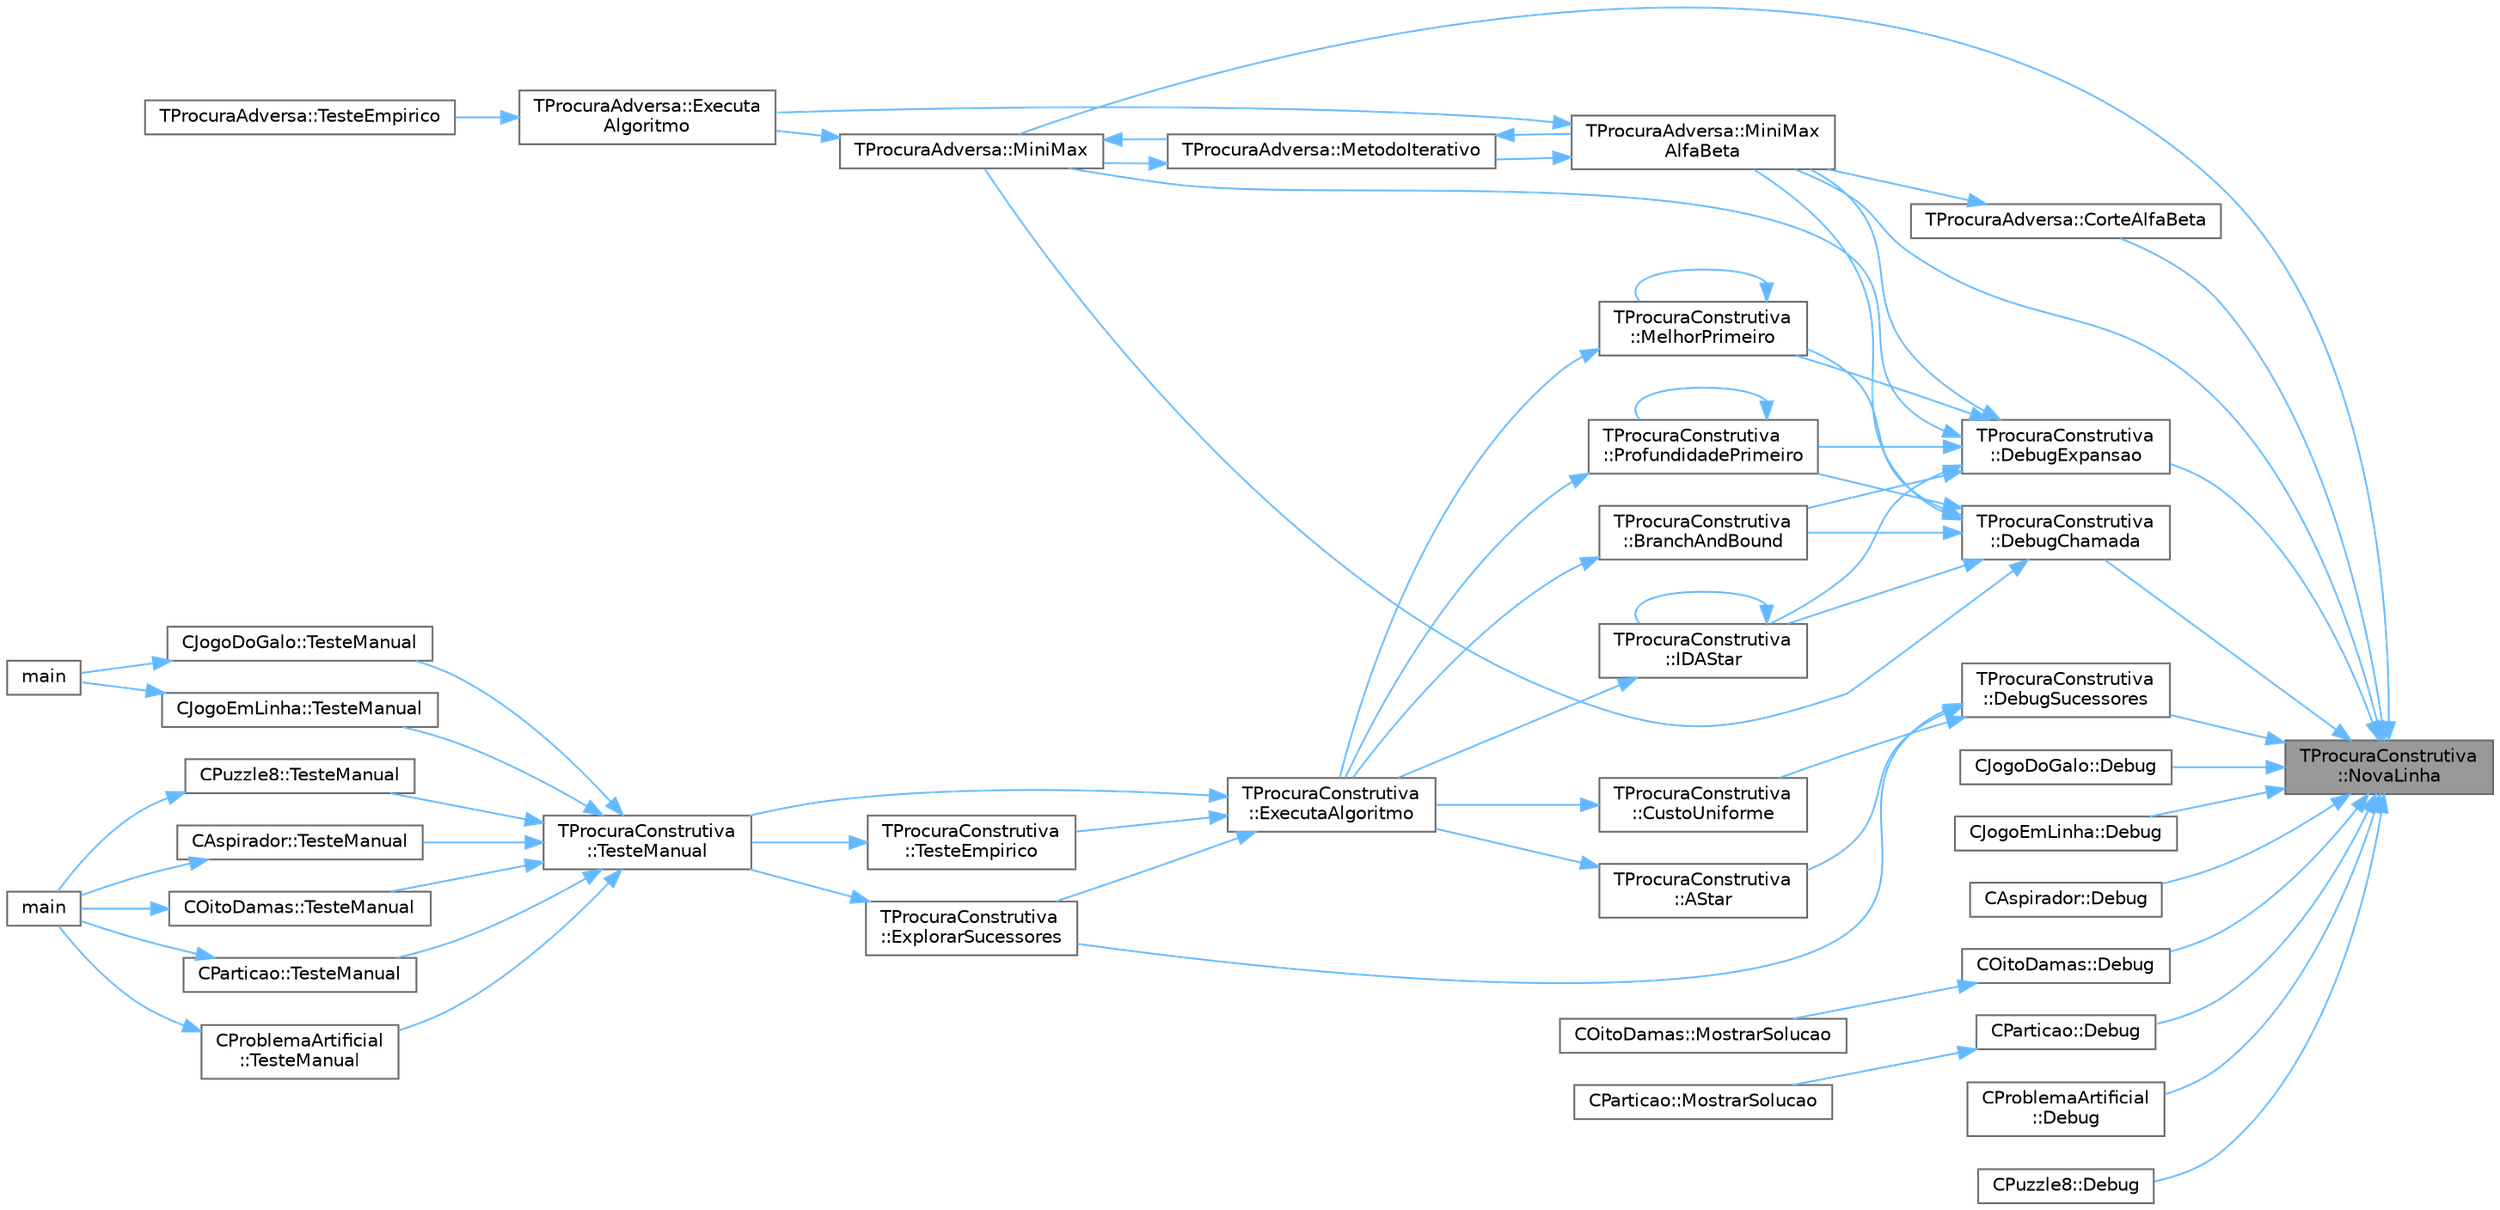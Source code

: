 digraph "TProcuraConstrutiva::NovaLinha"
{
 // LATEX_PDF_SIZE
  bgcolor="transparent";
  edge [fontname=Helvetica,fontsize=10,labelfontname=Helvetica,labelfontsize=10];
  node [fontname=Helvetica,fontsize=10,shape=box,height=0.2,width=0.4];
  rankdir="RL";
  Node1 [id="Node000001",label="TProcuraConstrutiva\l::NovaLinha",height=0.2,width=0.4,color="gray40", fillcolor="grey60", style="filled", fontcolor="black",tooltip=" "];
  Node1 -> Node2 [id="edge67_Node000001_Node000002",dir="back",color="steelblue1",style="solid",tooltip=" "];
  Node2 [id="Node000002",label="TProcuraAdversa::CorteAlfaBeta",height=0.2,width=0.4,color="grey40", fillcolor="white", style="filled",URL="$classTProcuraAdversa.html#a816a0a735f6f4379338a330e0ff19fa5",tooltip="verifica se há um corte alfa/beta, atualizando alfa e beta"];
  Node2 -> Node3 [id="edge68_Node000002_Node000003",dir="back",color="steelblue1",style="solid",tooltip=" "];
  Node3 [id="Node000003",label="TProcuraAdversa::MiniMax\lAlfaBeta",height=0.2,width=0.4,color="grey40", fillcolor="white", style="filled",URL="$classTProcuraAdversa.html#adb3f857b1c8b3ee26682e335dc6ed601",tooltip="retorna o valor do estado actual, apos procura de profundidade nivel. Idêntico a MiniMax"];
  Node3 -> Node4 [id="edge69_Node000003_Node000004",dir="back",color="steelblue1",style="solid",tooltip=" "];
  Node4 [id="Node000004",label="TProcuraAdversa::Executa\lAlgoritmo",height=0.2,width=0.4,color="grey40", fillcolor="white", style="filled",URL="$classTProcuraAdversa.html#aff6f48defaa10c14d160ac3990fd029b",tooltip="Executa o algoritmo com os parametros atuais."];
  Node4 -> Node5 [id="edge70_Node000004_Node000005",dir="back",color="steelblue1",style="solid",tooltip=" "];
  Node5 [id="Node000005",label="TProcuraAdversa::TesteEmpirico",height=0.2,width=0.4,color="grey40", fillcolor="white", style="filled",URL="$classTProcuraAdversa.html#ae849ba1f915dc5e0875faa281ba4bdbb",tooltip="Executa testes empíricos, em todas as configurações guardadas, nas instâncias selecionadas."];
  Node3 -> Node6 [id="edge71_Node000003_Node000006",dir="back",color="steelblue1",style="solid",tooltip=" "];
  Node6 [id="Node000006",label="TProcuraAdversa::MetodoIterativo",height=0.2,width=0.4,color="grey40", fillcolor="white", style="filled",URL="$classTProcuraAdversa.html#a7c4153974c32753901326271fee90197",tooltip="iteração, aumentando o nível progressivamente"];
  Node6 -> Node7 [id="edge72_Node000006_Node000007",dir="back",color="steelblue1",style="solid",tooltip=" "];
  Node7 [id="Node000007",label="TProcuraAdversa::MiniMax",height=0.2,width=0.4,color="grey40", fillcolor="white", style="filled",URL="$classTProcuraAdversa.html#a4d8542bcb03f17da8aa3038384104f24",tooltip="retorna o valor do estado actual, apos procura de profundidade nivel"];
  Node7 -> Node4 [id="edge73_Node000007_Node000004",dir="back",color="steelblue1",style="solid",tooltip=" "];
  Node7 -> Node6 [id="edge74_Node000007_Node000006",dir="back",color="steelblue1",style="solid",tooltip=" "];
  Node6 -> Node3 [id="edge75_Node000006_Node000003",dir="back",color="steelblue1",style="solid",tooltip=" "];
  Node1 -> Node8 [id="edge76_Node000001_Node000008",dir="back",color="steelblue1",style="solid",tooltip=" "];
  Node8 [id="Node000008",label="CJogoDoGalo::Debug",height=0.2,width=0.4,color="grey40", fillcolor="white", style="filled",URL="$classCJogoDoGalo.html#a16f33d5fa4e812d39b3e643ce0abf3c3",tooltip="Mostra o estado no ecrã, para debug."];
  Node1 -> Node9 [id="edge77_Node000001_Node000009",dir="back",color="steelblue1",style="solid",tooltip=" "];
  Node9 [id="Node000009",label="CJogoEmLinha::Debug",height=0.2,width=0.4,color="grey40", fillcolor="white", style="filled",URL="$classCJogoEmLinha.html#a241f3198f804b6e0003a45fe2d11100a",tooltip="Mostra o estado no ecrã, para debug."];
  Node1 -> Node10 [id="edge78_Node000001_Node000010",dir="back",color="steelblue1",style="solid",tooltip=" "];
  Node10 [id="Node000010",label="CAspirador::Debug",height=0.2,width=0.4,color="grey40", fillcolor="white", style="filled",URL="$classCAspirador.html#a06c5ae19d38939c0eb949bb2d8e86ea5",tooltip="Mostra o estado no ecrã, para debug."];
  Node1 -> Node11 [id="edge79_Node000001_Node000011",dir="back",color="steelblue1",style="solid",tooltip=" "];
  Node11 [id="Node000011",label="COitoDamas::Debug",height=0.2,width=0.4,color="grey40", fillcolor="white", style="filled",URL="$classCOitoDamas.html#a8c4dfb787a9f0d8f2a8c88e682aaeb78",tooltip="Mostra o estado no ecrã, para debug."];
  Node11 -> Node12 [id="edge80_Node000011_Node000012",dir="back",color="steelblue1",style="solid",tooltip=" "];
  Node12 [id="Node000012",label="COitoDamas::MostrarSolucao",height=0.2,width=0.4,color="grey40", fillcolor="white", style="filled",URL="$classCOitoDamas.html#acda7651f84323201b3a57699daf55646",tooltip="Mostrar solução, seja um caminho ou o próprio estado."];
  Node1 -> Node13 [id="edge81_Node000001_Node000013",dir="back",color="steelblue1",style="solid",tooltip=" "];
  Node13 [id="Node000013",label="CParticao::Debug",height=0.2,width=0.4,color="grey40", fillcolor="white", style="filled",URL="$classCParticao.html#aa33970025179d4c6e3177c0fd518dadb",tooltip="Mostra o estado no ecrã, para debug."];
  Node13 -> Node14 [id="edge82_Node000013_Node000014",dir="back",color="steelblue1",style="solid",tooltip=" "];
  Node14 [id="Node000014",label="CParticao::MostrarSolucao",height=0.2,width=0.4,color="grey40", fillcolor="white", style="filled",URL="$classCParticao.html#a9a3087a5b0bd33ff2fabf2aef66c73a9",tooltip="Mostrar solução, seja um caminho ou o próprio estado."];
  Node1 -> Node15 [id="edge83_Node000001_Node000015",dir="back",color="steelblue1",style="solid",tooltip=" "];
  Node15 [id="Node000015",label="CProblemaArtificial\l::Debug",height=0.2,width=0.4,color="grey40", fillcolor="white", style="filled",URL="$classCProblemaArtificial.html#a17e7a8290910ffd1fe8a370228c6024b",tooltip="Mostra o estado no ecrã, para debug."];
  Node1 -> Node16 [id="edge84_Node000001_Node000016",dir="back",color="steelblue1",style="solid",tooltip=" "];
  Node16 [id="Node000016",label="CPuzzle8::Debug",height=0.2,width=0.4,color="grey40", fillcolor="white", style="filled",URL="$classCPuzzle8.html#a8ecb37cf08f1fe64bba96834370afa35",tooltip="Mostra o estado no ecrã, para debug."];
  Node1 -> Node17 [id="edge85_Node000001_Node000017",dir="back",color="steelblue1",style="solid",tooltip=" "];
  Node17 [id="Node000017",label="TProcuraConstrutiva\l::DebugChamada",height=0.2,width=0.4,color="grey40", fillcolor="white", style="filled",URL="$classTProcuraConstrutiva.html#a6962c0cf7350a211ae74b00768d9c232",tooltip=" "];
  Node17 -> Node18 [id="edge86_Node000017_Node000018",dir="back",color="steelblue1",style="solid",tooltip=" "];
  Node18 [id="Node000018",label="TProcuraConstrutiva\l::BranchAndBound",height=0.2,width=0.4,color="grey40", fillcolor="white", style="filled",URL="$group__ProcurasInformadas.html#gafe804dbf6cabda9e627500c2d4f8aafd",tooltip="Executa o algoritmo Branch-and-Bound, um algoritmo informado."];
  Node18 -> Node19 [id="edge87_Node000018_Node000019",dir="back",color="steelblue1",style="solid",tooltip=" "];
  Node19 [id="Node000019",label="TProcuraConstrutiva\l::ExecutaAlgoritmo",height=0.2,width=0.4,color="grey40", fillcolor="white", style="filled",URL="$group__RedefinicaoOpcional.html#gae52871eb18c8ae656a2174acf43b3bb3",tooltip="Executa o algoritmo com os parametros atuais."];
  Node19 -> Node20 [id="edge88_Node000019_Node000020",dir="back",color="steelblue1",style="solid",tooltip=" "];
  Node20 [id="Node000020",label="TProcuraConstrutiva\l::ExplorarSucessores",height=0.2,width=0.4,color="grey40", fillcolor="white", style="filled",URL="$classTProcuraConstrutiva.html#ab5639efca5e48b564a8bdd9ec23a8955",tooltip=" "];
  Node20 -> Node21 [id="edge89_Node000020_Node000021",dir="back",color="steelblue1",style="solid",tooltip=" "];
  Node21 [id="Node000021",label="TProcuraConstrutiva\l::TesteManual",height=0.2,width=0.4,color="grey40", fillcolor="white", style="filled",URL="$group__RedefinicaoMandatoria.html#ga843a501e25cbaff7eb51d8d29995be3a",tooltip="Inicializa a interação com o utilizador."];
  Node21 -> Node22 [id="edge90_Node000021_Node000022",dir="back",color="steelblue1",style="solid",tooltip=" "];
  Node22 [id="Node000022",label="CJogoDoGalo::TesteManual",height=0.2,width=0.4,color="grey40", fillcolor="white", style="filled",URL="$classCJogoDoGalo.html#a113984a3801a93ebce61e0a700a413ab",tooltip="Inicializa a interação com o utilizador."];
  Node22 -> Node23 [id="edge91_Node000022_Node000023",dir="back",color="steelblue1",style="solid",tooltip=" "];
  Node23 [id="Node000023",label="main",height=0.2,width=0.4,color="grey40", fillcolor="white", style="filled",URL="$Teste_2teste_8cpp.html#a0ddf1224851353fc92bfbff6f499fa97",tooltip=" "];
  Node21 -> Node24 [id="edge92_Node000021_Node000024",dir="back",color="steelblue1",style="solid",tooltip=" "];
  Node24 [id="Node000024",label="CJogoEmLinha::TesteManual",height=0.2,width=0.4,color="grey40", fillcolor="white", style="filled",URL="$classCJogoEmLinha.html#ad289e94136b44c9e3e942acf64ff0449",tooltip="Inicializa a interação com o utilizador."];
  Node24 -> Node23 [id="edge93_Node000024_Node000023",dir="back",color="steelblue1",style="solid",tooltip=" "];
  Node21 -> Node25 [id="edge94_Node000021_Node000025",dir="back",color="steelblue1",style="solid",tooltip=" "];
  Node25 [id="Node000025",label="CAspirador::TesteManual",height=0.2,width=0.4,color="grey40", fillcolor="white", style="filled",URL="$classCAspirador.html#a718c8187439940dec18a46a9e9e024e3",tooltip="Inicializa a interação com o utilizador."];
  Node25 -> Node26 [id="edge95_Node000025_Node000026",dir="back",color="steelblue1",style="solid",tooltip=" "];
  Node26 [id="Node000026",label="main",height=0.2,width=0.4,color="grey40", fillcolor="white", style="filled",URL="$TProcuraConstrutiva_2Teste_2teste_8cpp.html#a0ddf1224851353fc92bfbff6f499fa97",tooltip=" "];
  Node21 -> Node27 [id="edge96_Node000021_Node000027",dir="back",color="steelblue1",style="solid",tooltip=" "];
  Node27 [id="Node000027",label="COitoDamas::TesteManual",height=0.2,width=0.4,color="grey40", fillcolor="white", style="filled",URL="$classCOitoDamas.html#a0fb443165d257ac17fc8cf5bc870404d",tooltip="Inicializa a interação com o utilizador."];
  Node27 -> Node26 [id="edge97_Node000027_Node000026",dir="back",color="steelblue1",style="solid",tooltip=" "];
  Node21 -> Node28 [id="edge98_Node000021_Node000028",dir="back",color="steelblue1",style="solid",tooltip=" "];
  Node28 [id="Node000028",label="CParticao::TesteManual",height=0.2,width=0.4,color="grey40", fillcolor="white", style="filled",URL="$classCParticao.html#aa4d328b9944991f3fc52ce0726111865",tooltip="Inicializa a interação com o utilizador."];
  Node28 -> Node26 [id="edge99_Node000028_Node000026",dir="back",color="steelblue1",style="solid",tooltip=" "];
  Node21 -> Node29 [id="edge100_Node000021_Node000029",dir="back",color="steelblue1",style="solid",tooltip=" "];
  Node29 [id="Node000029",label="CProblemaArtificial\l::TesteManual",height=0.2,width=0.4,color="grey40", fillcolor="white", style="filled",URL="$classCProblemaArtificial.html#abaad629eb538177261df40e1e27e92ed",tooltip="Inicializa a interação com o utilizador."];
  Node29 -> Node26 [id="edge101_Node000029_Node000026",dir="back",color="steelblue1",style="solid",tooltip=" "];
  Node21 -> Node30 [id="edge102_Node000021_Node000030",dir="back",color="steelblue1",style="solid",tooltip=" "];
  Node30 [id="Node000030",label="CPuzzle8::TesteManual",height=0.2,width=0.4,color="grey40", fillcolor="white", style="filled",URL="$classCPuzzle8.html#a06d2a8f5d7e3670eb6ee75d7a72b0265",tooltip="Inicializa a interação com o utilizador."];
  Node30 -> Node26 [id="edge103_Node000030_Node000026",dir="back",color="steelblue1",style="solid",tooltip=" "];
  Node19 -> Node31 [id="edge104_Node000019_Node000031",dir="back",color="steelblue1",style="solid",tooltip=" "];
  Node31 [id="Node000031",label="TProcuraConstrutiva\l::TesteEmpirico",height=0.2,width=0.4,color="grey40", fillcolor="white", style="filled",URL="$group__RedefinicaoOpcional.html#gab2fca28035f165ce7c1d40acbfc8c971",tooltip="Executa testes empíricos, em todas as configurações guardadas, nas instâncias selecionadas."];
  Node31 -> Node21 [id="edge105_Node000031_Node000021",dir="back",color="steelblue1",style="solid",tooltip=" "];
  Node19 -> Node21 [id="edge106_Node000019_Node000021",dir="back",color="steelblue1",style="solid",tooltip=" "];
  Node17 -> Node32 [id="edge107_Node000017_Node000032",dir="back",color="steelblue1",style="solid",tooltip=" "];
  Node32 [id="Node000032",label="TProcuraConstrutiva\l::IDAStar",height=0.2,width=0.4,color="grey40", fillcolor="white", style="filled",URL="$group__ProcurasInformadas.html#gae77f9608e7988052377d7025bee7c4e8",tooltip="Executa a procura IDA*, algoritmo informado."];
  Node32 -> Node19 [id="edge108_Node000032_Node000019",dir="back",color="steelblue1",style="solid",tooltip=" "];
  Node32 -> Node32 [id="edge109_Node000032_Node000032",dir="back",color="steelblue1",style="solid",tooltip=" "];
  Node17 -> Node33 [id="edge110_Node000017_Node000033",dir="back",color="steelblue1",style="solid",tooltip=" "];
  Node33 [id="Node000033",label="TProcuraConstrutiva\l::MelhorPrimeiro",height=0.2,width=0.4,color="grey40", fillcolor="white", style="filled",URL="$group__ProcurasInformadas.html#gaebb84182343041bc276e4ceceb4b13aa",tooltip="Executa a procura melhor primeiro, algoritmo informado."];
  Node33 -> Node19 [id="edge111_Node000033_Node000019",dir="back",color="steelblue1",style="solid",tooltip=" "];
  Node33 -> Node33 [id="edge112_Node000033_Node000033",dir="back",color="steelblue1",style="solid",tooltip=" "];
  Node17 -> Node7 [id="edge113_Node000017_Node000007",dir="back",color="steelblue1",style="solid",tooltip=" "];
  Node17 -> Node3 [id="edge114_Node000017_Node000003",dir="back",color="steelblue1",style="solid",tooltip=" "];
  Node17 -> Node34 [id="edge115_Node000017_Node000034",dir="back",color="steelblue1",style="solid",tooltip=" "];
  Node34 [id="Node000034",label="TProcuraConstrutiva\l::ProfundidadePrimeiro",height=0.2,width=0.4,color="grey40", fillcolor="white", style="filled",URL="$group__ProcurasCegas.html#gaf00d9776f6b25d56138efb6725b86228",tooltip="Executa a procura em profundidade primeiro, algoritmo cego."];
  Node34 -> Node19 [id="edge116_Node000034_Node000019",dir="back",color="steelblue1",style="solid",tooltip=" "];
  Node34 -> Node34 [id="edge117_Node000034_Node000034",dir="back",color="steelblue1",style="solid",tooltip=" "];
  Node1 -> Node35 [id="edge118_Node000001_Node000035",dir="back",color="steelblue1",style="solid",tooltip=" "];
  Node35 [id="Node000035",label="TProcuraConstrutiva\l::DebugExpansao",height=0.2,width=0.4,color="grey40", fillcolor="white", style="filled",URL="$classTProcuraConstrutiva.html#ad02feccb0f347d9a475ed1b883cc12aa",tooltip=" "];
  Node35 -> Node18 [id="edge119_Node000035_Node000018",dir="back",color="steelblue1",style="solid",tooltip=" "];
  Node35 -> Node32 [id="edge120_Node000035_Node000032",dir="back",color="steelblue1",style="solid",tooltip=" "];
  Node35 -> Node33 [id="edge121_Node000035_Node000033",dir="back",color="steelblue1",style="solid",tooltip=" "];
  Node35 -> Node7 [id="edge122_Node000035_Node000007",dir="back",color="steelblue1",style="solid",tooltip=" "];
  Node35 -> Node3 [id="edge123_Node000035_Node000003",dir="back",color="steelblue1",style="solid",tooltip=" "];
  Node35 -> Node34 [id="edge124_Node000035_Node000034",dir="back",color="steelblue1",style="solid",tooltip=" "];
  Node1 -> Node36 [id="edge125_Node000001_Node000036",dir="back",color="steelblue1",style="solid",tooltip=" "];
  Node36 [id="Node000036",label="TProcuraConstrutiva\l::DebugSucessores",height=0.2,width=0.4,color="grey40", fillcolor="white", style="filled",URL="$classTProcuraConstrutiva.html#a08aa14ddc895426b2ce3df4d763cbbd7",tooltip=" "];
  Node36 -> Node37 [id="edge126_Node000036_Node000037",dir="back",color="steelblue1",style="solid",tooltip=" "];
  Node37 [id="Node000037",label="TProcuraConstrutiva\l::AStar",height=0.2,width=0.4,color="grey40", fillcolor="white", style="filled",URL="$group__ProcurasInformadas.html#ga37dd78e1a9a6742700728135f81964b4",tooltip="Executa a procura A*, algoritmo informado."];
  Node37 -> Node19 [id="edge127_Node000037_Node000019",dir="back",color="steelblue1",style="solid",tooltip=" "];
  Node36 -> Node38 [id="edge128_Node000036_Node000038",dir="back",color="steelblue1",style="solid",tooltip=" "];
  Node38 [id="Node000038",label="TProcuraConstrutiva\l::CustoUniforme",height=0.2,width=0.4,color="grey40", fillcolor="white", style="filled",URL="$group__ProcurasCegas.html#ga2343fafdecfd55b69c0ffb71e8f9426b",tooltip="Executa a procura por custo uniforme, algoritmo cego."];
  Node38 -> Node19 [id="edge129_Node000038_Node000019",dir="back",color="steelblue1",style="solid",tooltip=" "];
  Node36 -> Node20 [id="edge130_Node000036_Node000020",dir="back",color="steelblue1",style="solid",tooltip=" "];
  Node1 -> Node7 [id="edge131_Node000001_Node000007",dir="back",color="steelblue1",style="solid",tooltip=" "];
  Node1 -> Node3 [id="edge132_Node000001_Node000003",dir="back",color="steelblue1",style="solid",tooltip=" "];
}
